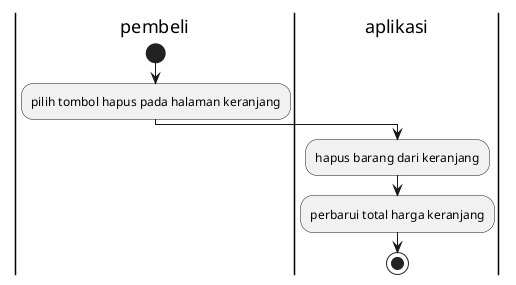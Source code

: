 @startuml

|pembeli|
start
:pilih tombol hapus pada halaman keranjang;

|aplikasi|
:hapus barang dari keranjang;
:perbarui total harga keranjang;
stop

@enduml
